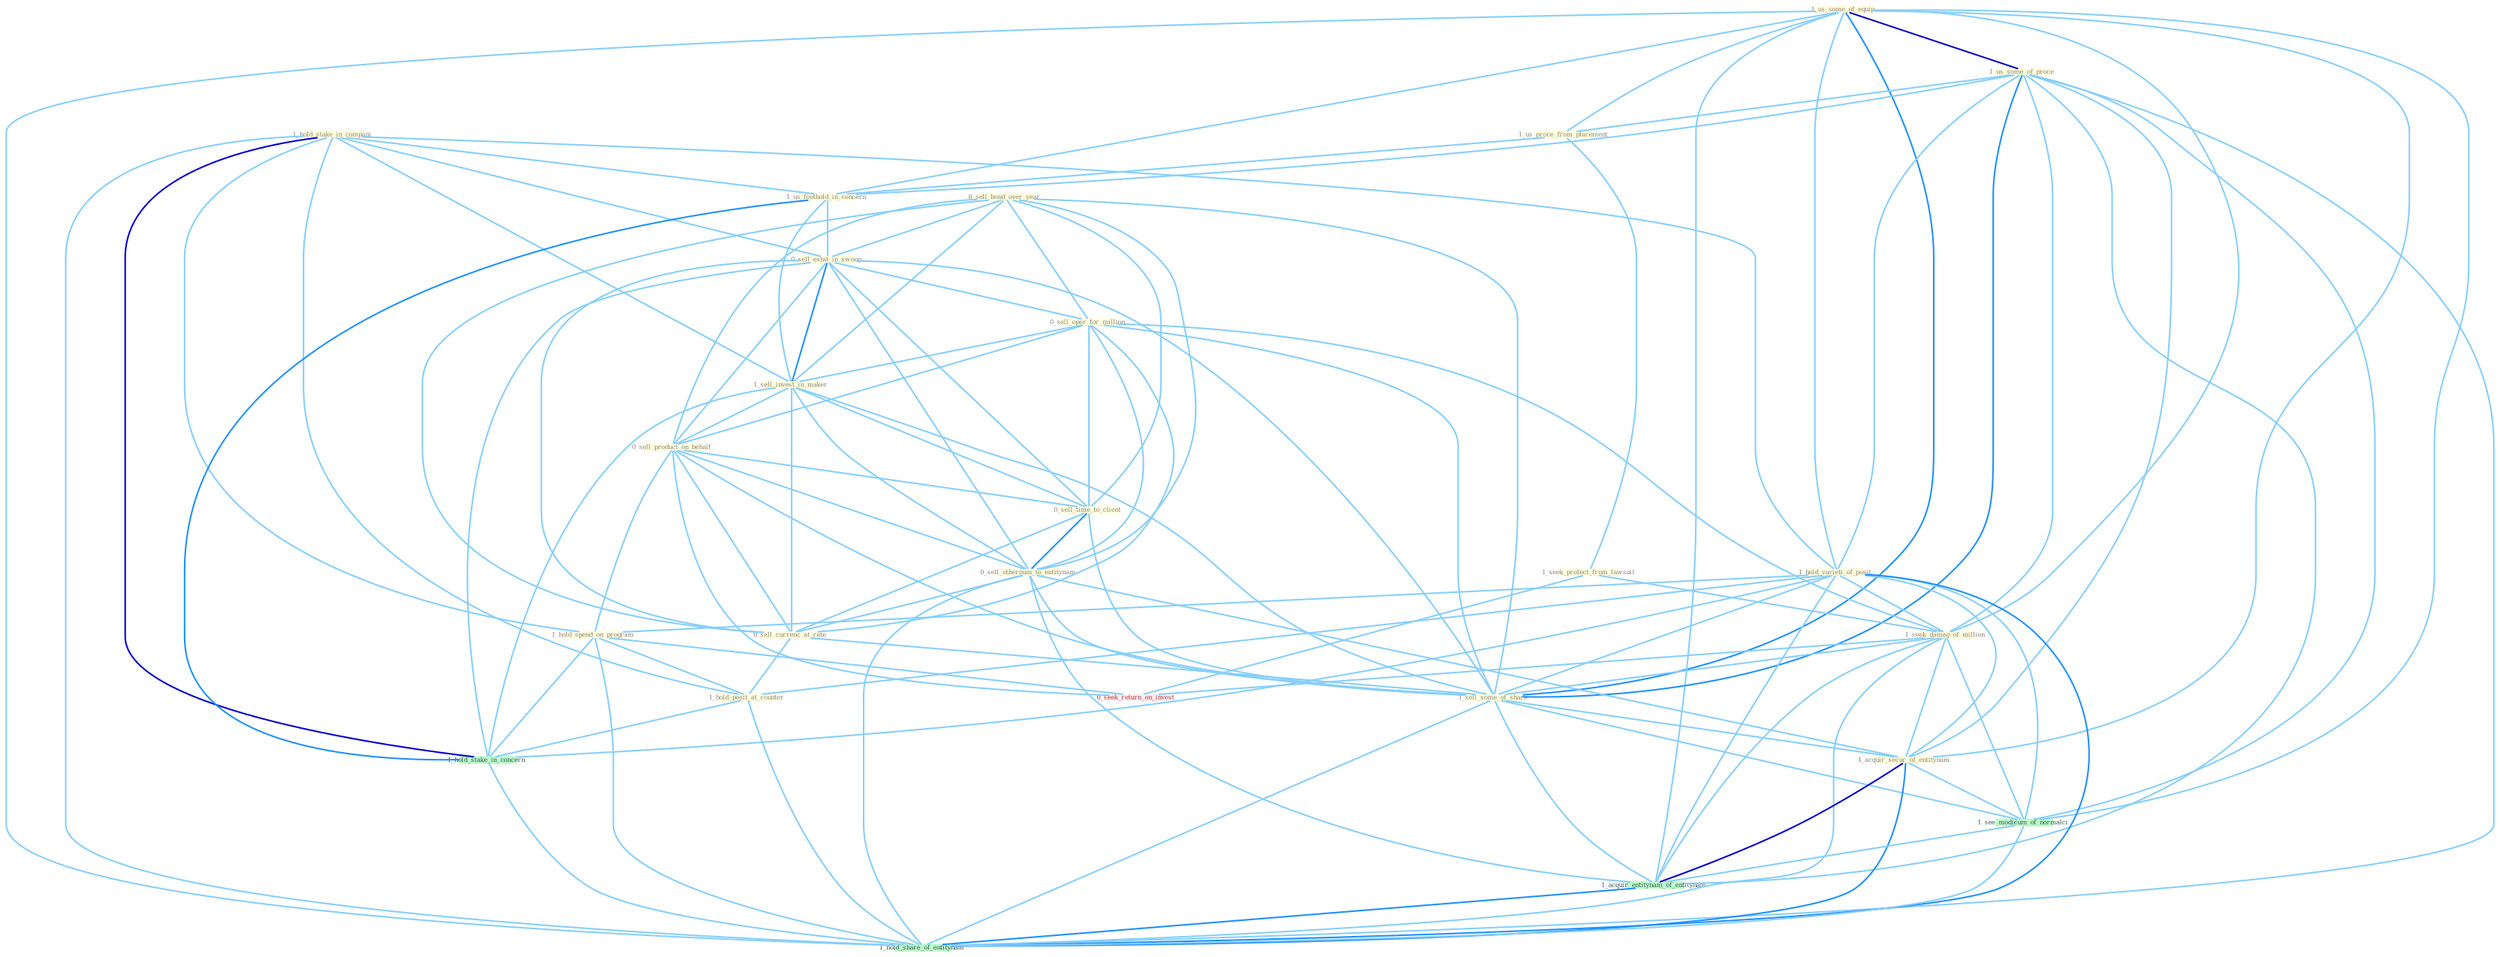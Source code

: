 Graph G{ 
    node
    [shape=polygon,style=filled,width=.5,height=.06,color="#BDFCC9",fixedsize=true,fontsize=4,
    fontcolor="#2f4f4f"];
    {node
    [color="#ffffe0", fontcolor="#8b7d6b"] "1_us_some_of_equip " "1_us_some_of_proce " "1_hold_stake_in_compani " "1_us_proce_from_placement " "1_hold_varieti_of_posit " "1_us_foothold_in_concern " "0_sell_bond_over_year " "1_seek_protect_from_lawsuit " "0_sell_estat_in_swoop " "0_sell_oper_for_million " "1_sell_invest_in_maker " "0_sell_product_on_behalf " "0_sell_time_to_client " "0_sell_othernum_to_entitynam " "1_hold_spend_on_program " "0_sell_currenc_at_rate " "1_seek_damag_of_million " "1_sell_some_of_share " "1_acquir_secur_of_entitynam " "1_hold_posit_at_counter "}
{node [color="#fff0f5", fontcolor="#b22222"] "0_seek_return_on_invest "}
edge [color="#B0E2FF"];

	"1_us_some_of_equip " -- "1_us_some_of_proce " [w="3", color="#0000cd" , len=0.6];
	"1_us_some_of_equip " -- "1_us_proce_from_placement " [w="1", color="#87cefa" ];
	"1_us_some_of_equip " -- "1_hold_varieti_of_posit " [w="1", color="#87cefa" ];
	"1_us_some_of_equip " -- "1_us_foothold_in_concern " [w="1", color="#87cefa" ];
	"1_us_some_of_equip " -- "1_seek_damag_of_million " [w="1", color="#87cefa" ];
	"1_us_some_of_equip " -- "1_sell_some_of_share " [w="2", color="#1e90ff" , len=0.8];
	"1_us_some_of_equip " -- "1_acquir_secur_of_entitynam " [w="1", color="#87cefa" ];
	"1_us_some_of_equip " -- "1_see_modicum_of_normalci " [w="1", color="#87cefa" ];
	"1_us_some_of_equip " -- "1_acquir_entitynam_of_entitynam " [w="1", color="#87cefa" ];
	"1_us_some_of_equip " -- "1_hold_share_of_entitynam " [w="1", color="#87cefa" ];
	"1_us_some_of_proce " -- "1_us_proce_from_placement " [w="1", color="#87cefa" ];
	"1_us_some_of_proce " -- "1_hold_varieti_of_posit " [w="1", color="#87cefa" ];
	"1_us_some_of_proce " -- "1_us_foothold_in_concern " [w="1", color="#87cefa" ];
	"1_us_some_of_proce " -- "1_seek_damag_of_million " [w="1", color="#87cefa" ];
	"1_us_some_of_proce " -- "1_sell_some_of_share " [w="2", color="#1e90ff" , len=0.8];
	"1_us_some_of_proce " -- "1_acquir_secur_of_entitynam " [w="1", color="#87cefa" ];
	"1_us_some_of_proce " -- "1_see_modicum_of_normalci " [w="1", color="#87cefa" ];
	"1_us_some_of_proce " -- "1_acquir_entitynam_of_entitynam " [w="1", color="#87cefa" ];
	"1_us_some_of_proce " -- "1_hold_share_of_entitynam " [w="1", color="#87cefa" ];
	"1_hold_stake_in_compani " -- "1_hold_varieti_of_posit " [w="1", color="#87cefa" ];
	"1_hold_stake_in_compani " -- "1_us_foothold_in_concern " [w="1", color="#87cefa" ];
	"1_hold_stake_in_compani " -- "0_sell_estat_in_swoop " [w="1", color="#87cefa" ];
	"1_hold_stake_in_compani " -- "1_sell_invest_in_maker " [w="1", color="#87cefa" ];
	"1_hold_stake_in_compani " -- "1_hold_spend_on_program " [w="1", color="#87cefa" ];
	"1_hold_stake_in_compani " -- "1_hold_posit_at_counter " [w="1", color="#87cefa" ];
	"1_hold_stake_in_compani " -- "1_hold_stake_in_concern " [w="3", color="#0000cd" , len=0.6];
	"1_hold_stake_in_compani " -- "1_hold_share_of_entitynam " [w="1", color="#87cefa" ];
	"1_us_proce_from_placement " -- "1_us_foothold_in_concern " [w="1", color="#87cefa" ];
	"1_us_proce_from_placement " -- "1_seek_protect_from_lawsuit " [w="1", color="#87cefa" ];
	"1_hold_varieti_of_posit " -- "1_hold_spend_on_program " [w="1", color="#87cefa" ];
	"1_hold_varieti_of_posit " -- "1_seek_damag_of_million " [w="1", color="#87cefa" ];
	"1_hold_varieti_of_posit " -- "1_sell_some_of_share " [w="1", color="#87cefa" ];
	"1_hold_varieti_of_posit " -- "1_acquir_secur_of_entitynam " [w="1", color="#87cefa" ];
	"1_hold_varieti_of_posit " -- "1_hold_posit_at_counter " [w="1", color="#87cefa" ];
	"1_hold_varieti_of_posit " -- "1_hold_stake_in_concern " [w="1", color="#87cefa" ];
	"1_hold_varieti_of_posit " -- "1_see_modicum_of_normalci " [w="1", color="#87cefa" ];
	"1_hold_varieti_of_posit " -- "1_acquir_entitynam_of_entitynam " [w="1", color="#87cefa" ];
	"1_hold_varieti_of_posit " -- "1_hold_share_of_entitynam " [w="2", color="#1e90ff" , len=0.8];
	"1_us_foothold_in_concern " -- "0_sell_estat_in_swoop " [w="1", color="#87cefa" ];
	"1_us_foothold_in_concern " -- "1_sell_invest_in_maker " [w="1", color="#87cefa" ];
	"1_us_foothold_in_concern " -- "1_hold_stake_in_concern " [w="2", color="#1e90ff" , len=0.8];
	"0_sell_bond_over_year " -- "0_sell_estat_in_swoop " [w="1", color="#87cefa" ];
	"0_sell_bond_over_year " -- "0_sell_oper_for_million " [w="1", color="#87cefa" ];
	"0_sell_bond_over_year " -- "1_sell_invest_in_maker " [w="1", color="#87cefa" ];
	"0_sell_bond_over_year " -- "0_sell_product_on_behalf " [w="1", color="#87cefa" ];
	"0_sell_bond_over_year " -- "0_sell_time_to_client " [w="1", color="#87cefa" ];
	"0_sell_bond_over_year " -- "0_sell_othernum_to_entitynam " [w="1", color="#87cefa" ];
	"0_sell_bond_over_year " -- "0_sell_currenc_at_rate " [w="1", color="#87cefa" ];
	"0_sell_bond_over_year " -- "1_sell_some_of_share " [w="1", color="#87cefa" ];
	"1_seek_protect_from_lawsuit " -- "1_seek_damag_of_million " [w="1", color="#87cefa" ];
	"1_seek_protect_from_lawsuit " -- "0_seek_return_on_invest " [w="1", color="#87cefa" ];
	"0_sell_estat_in_swoop " -- "0_sell_oper_for_million " [w="1", color="#87cefa" ];
	"0_sell_estat_in_swoop " -- "1_sell_invest_in_maker " [w="2", color="#1e90ff" , len=0.8];
	"0_sell_estat_in_swoop " -- "0_sell_product_on_behalf " [w="1", color="#87cefa" ];
	"0_sell_estat_in_swoop " -- "0_sell_time_to_client " [w="1", color="#87cefa" ];
	"0_sell_estat_in_swoop " -- "0_sell_othernum_to_entitynam " [w="1", color="#87cefa" ];
	"0_sell_estat_in_swoop " -- "0_sell_currenc_at_rate " [w="1", color="#87cefa" ];
	"0_sell_estat_in_swoop " -- "1_sell_some_of_share " [w="1", color="#87cefa" ];
	"0_sell_estat_in_swoop " -- "1_hold_stake_in_concern " [w="1", color="#87cefa" ];
	"0_sell_oper_for_million " -- "1_sell_invest_in_maker " [w="1", color="#87cefa" ];
	"0_sell_oper_for_million " -- "0_sell_product_on_behalf " [w="1", color="#87cefa" ];
	"0_sell_oper_for_million " -- "0_sell_time_to_client " [w="1", color="#87cefa" ];
	"0_sell_oper_for_million " -- "0_sell_othernum_to_entitynam " [w="1", color="#87cefa" ];
	"0_sell_oper_for_million " -- "0_sell_currenc_at_rate " [w="1", color="#87cefa" ];
	"0_sell_oper_for_million " -- "1_seek_damag_of_million " [w="1", color="#87cefa" ];
	"0_sell_oper_for_million " -- "1_sell_some_of_share " [w="1", color="#87cefa" ];
	"1_sell_invest_in_maker " -- "0_sell_product_on_behalf " [w="1", color="#87cefa" ];
	"1_sell_invest_in_maker " -- "0_sell_time_to_client " [w="1", color="#87cefa" ];
	"1_sell_invest_in_maker " -- "0_sell_othernum_to_entitynam " [w="1", color="#87cefa" ];
	"1_sell_invest_in_maker " -- "0_sell_currenc_at_rate " [w="1", color="#87cefa" ];
	"1_sell_invest_in_maker " -- "1_sell_some_of_share " [w="1", color="#87cefa" ];
	"1_sell_invest_in_maker " -- "1_hold_stake_in_concern " [w="1", color="#87cefa" ];
	"0_sell_product_on_behalf " -- "0_sell_time_to_client " [w="1", color="#87cefa" ];
	"0_sell_product_on_behalf " -- "0_sell_othernum_to_entitynam " [w="1", color="#87cefa" ];
	"0_sell_product_on_behalf " -- "1_hold_spend_on_program " [w="1", color="#87cefa" ];
	"0_sell_product_on_behalf " -- "0_sell_currenc_at_rate " [w="1", color="#87cefa" ];
	"0_sell_product_on_behalf " -- "1_sell_some_of_share " [w="1", color="#87cefa" ];
	"0_sell_product_on_behalf " -- "0_seek_return_on_invest " [w="1", color="#87cefa" ];
	"0_sell_time_to_client " -- "0_sell_othernum_to_entitynam " [w="2", color="#1e90ff" , len=0.8];
	"0_sell_time_to_client " -- "0_sell_currenc_at_rate " [w="1", color="#87cefa" ];
	"0_sell_time_to_client " -- "1_sell_some_of_share " [w="1", color="#87cefa" ];
	"0_sell_othernum_to_entitynam " -- "0_sell_currenc_at_rate " [w="1", color="#87cefa" ];
	"0_sell_othernum_to_entitynam " -- "1_sell_some_of_share " [w="1", color="#87cefa" ];
	"0_sell_othernum_to_entitynam " -- "1_acquir_secur_of_entitynam " [w="1", color="#87cefa" ];
	"0_sell_othernum_to_entitynam " -- "1_acquir_entitynam_of_entitynam " [w="1", color="#87cefa" ];
	"0_sell_othernum_to_entitynam " -- "1_hold_share_of_entitynam " [w="1", color="#87cefa" ];
	"1_hold_spend_on_program " -- "1_hold_posit_at_counter " [w="1", color="#87cefa" ];
	"1_hold_spend_on_program " -- "1_hold_stake_in_concern " [w="1", color="#87cefa" ];
	"1_hold_spend_on_program " -- "0_seek_return_on_invest " [w="1", color="#87cefa" ];
	"1_hold_spend_on_program " -- "1_hold_share_of_entitynam " [w="1", color="#87cefa" ];
	"0_sell_currenc_at_rate " -- "1_sell_some_of_share " [w="1", color="#87cefa" ];
	"0_sell_currenc_at_rate " -- "1_hold_posit_at_counter " [w="1", color="#87cefa" ];
	"1_seek_damag_of_million " -- "1_sell_some_of_share " [w="1", color="#87cefa" ];
	"1_seek_damag_of_million " -- "1_acquir_secur_of_entitynam " [w="1", color="#87cefa" ];
	"1_seek_damag_of_million " -- "0_seek_return_on_invest " [w="1", color="#87cefa" ];
	"1_seek_damag_of_million " -- "1_see_modicum_of_normalci " [w="1", color="#87cefa" ];
	"1_seek_damag_of_million " -- "1_acquir_entitynam_of_entitynam " [w="1", color="#87cefa" ];
	"1_seek_damag_of_million " -- "1_hold_share_of_entitynam " [w="1", color="#87cefa" ];
	"1_sell_some_of_share " -- "1_acquir_secur_of_entitynam " [w="1", color="#87cefa" ];
	"1_sell_some_of_share " -- "1_see_modicum_of_normalci " [w="1", color="#87cefa" ];
	"1_sell_some_of_share " -- "1_acquir_entitynam_of_entitynam " [w="1", color="#87cefa" ];
	"1_sell_some_of_share " -- "1_hold_share_of_entitynam " [w="1", color="#87cefa" ];
	"1_acquir_secur_of_entitynam " -- "1_see_modicum_of_normalci " [w="1", color="#87cefa" ];
	"1_acquir_secur_of_entitynam " -- "1_acquir_entitynam_of_entitynam " [w="3", color="#0000cd" , len=0.6];
	"1_acquir_secur_of_entitynam " -- "1_hold_share_of_entitynam " [w="2", color="#1e90ff" , len=0.8];
	"1_hold_posit_at_counter " -- "1_hold_stake_in_concern " [w="1", color="#87cefa" ];
	"1_hold_posit_at_counter " -- "1_hold_share_of_entitynam " [w="1", color="#87cefa" ];
	"1_hold_stake_in_concern " -- "1_hold_share_of_entitynam " [w="1", color="#87cefa" ];
	"1_see_modicum_of_normalci " -- "1_acquir_entitynam_of_entitynam " [w="1", color="#87cefa" ];
	"1_see_modicum_of_normalci " -- "1_hold_share_of_entitynam " [w="1", color="#87cefa" ];
	"1_acquir_entitynam_of_entitynam " -- "1_hold_share_of_entitynam " [w="2", color="#1e90ff" , len=0.8];
}